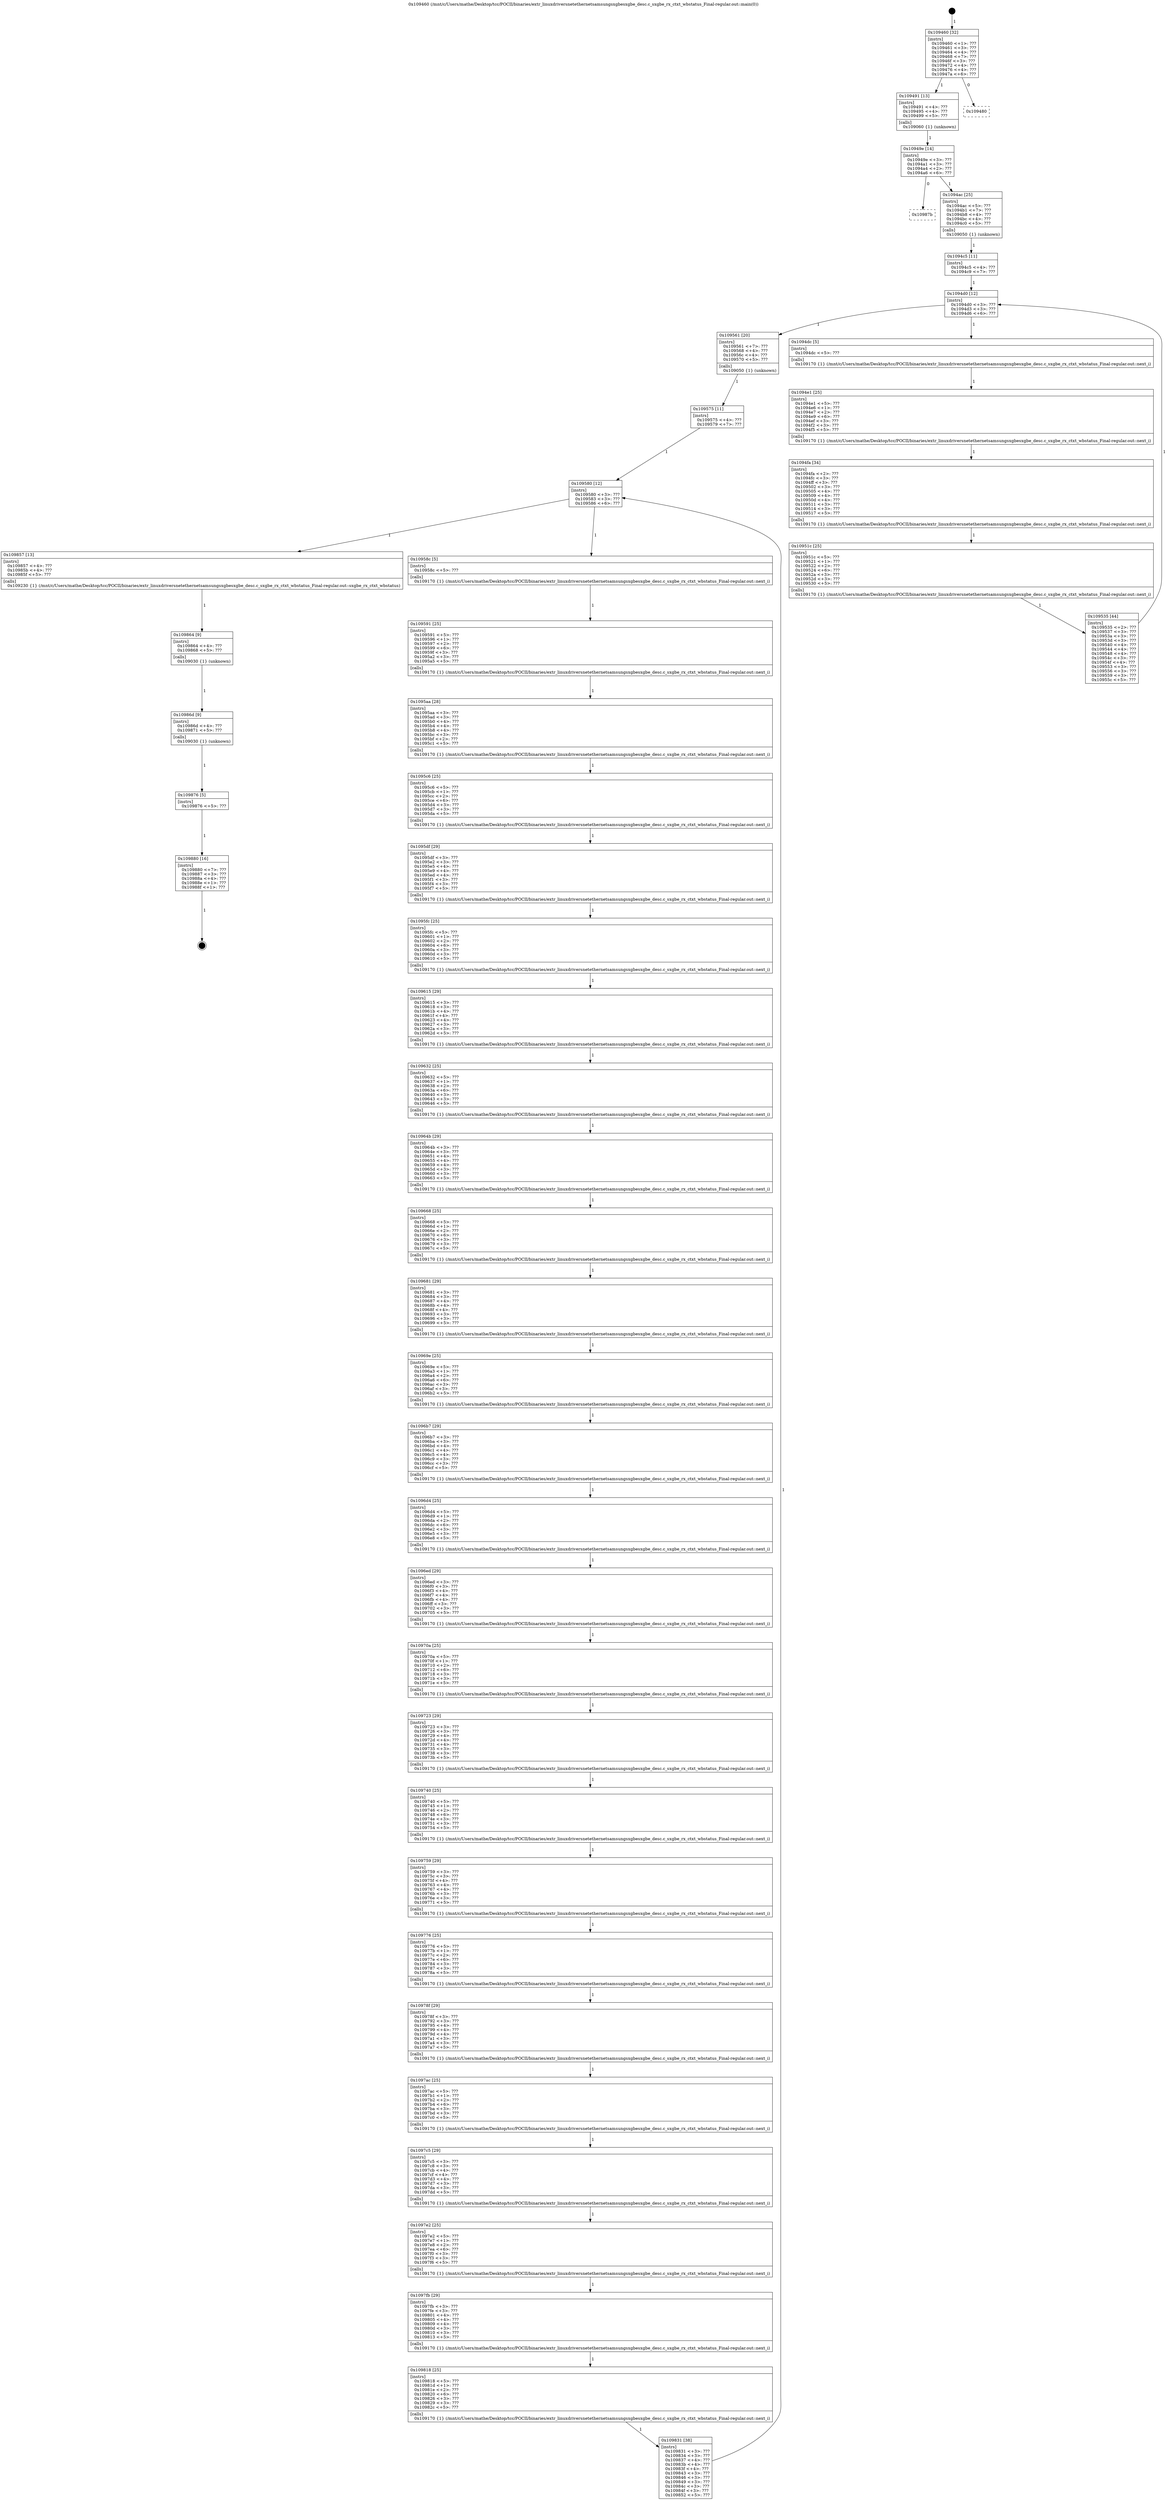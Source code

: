 digraph "0x109460" {
  label = "0x109460 (/mnt/c/Users/mathe/Desktop/tcc/POCII/binaries/extr_linuxdriversnetethernetsamsungsxgbesxgbe_desc.c_sxgbe_rx_ctxt_wbstatus_Final-regular.out::main(0))"
  labelloc = "t"
  node[shape=record]

  Entry [label="",width=0.3,height=0.3,shape=circle,fillcolor=black,style=filled]
  "0x109460" [label="{
     0x109460 [32]\l
     | [instrs]\l
     &nbsp;&nbsp;0x109460 \<+1\>: ???\l
     &nbsp;&nbsp;0x109461 \<+3\>: ???\l
     &nbsp;&nbsp;0x109464 \<+4\>: ???\l
     &nbsp;&nbsp;0x109468 \<+7\>: ???\l
     &nbsp;&nbsp;0x10946f \<+3\>: ???\l
     &nbsp;&nbsp;0x109472 \<+4\>: ???\l
     &nbsp;&nbsp;0x109476 \<+4\>: ???\l
     &nbsp;&nbsp;0x10947a \<+6\>: ???\l
  }"]
  "0x109491" [label="{
     0x109491 [13]\l
     | [instrs]\l
     &nbsp;&nbsp;0x109491 \<+4\>: ???\l
     &nbsp;&nbsp;0x109495 \<+4\>: ???\l
     &nbsp;&nbsp;0x109499 \<+5\>: ???\l
     | [calls]\l
     &nbsp;&nbsp;0x109060 \{1\} (unknown)\l
  }"]
  "0x109480" [label="{
     0x109480\l
  }", style=dashed]
  "0x10949e" [label="{
     0x10949e [14]\l
     | [instrs]\l
     &nbsp;&nbsp;0x10949e \<+3\>: ???\l
     &nbsp;&nbsp;0x1094a1 \<+3\>: ???\l
     &nbsp;&nbsp;0x1094a4 \<+2\>: ???\l
     &nbsp;&nbsp;0x1094a6 \<+6\>: ???\l
  }"]
  "0x10987b" [label="{
     0x10987b\l
  }", style=dashed]
  "0x1094ac" [label="{
     0x1094ac [25]\l
     | [instrs]\l
     &nbsp;&nbsp;0x1094ac \<+5\>: ???\l
     &nbsp;&nbsp;0x1094b1 \<+7\>: ???\l
     &nbsp;&nbsp;0x1094b8 \<+4\>: ???\l
     &nbsp;&nbsp;0x1094bc \<+4\>: ???\l
     &nbsp;&nbsp;0x1094c0 \<+5\>: ???\l
     | [calls]\l
     &nbsp;&nbsp;0x109050 \{1\} (unknown)\l
  }"]
  Exit [label="",width=0.3,height=0.3,shape=circle,fillcolor=black,style=filled,peripheries=2]
  "0x1094d0" [label="{
     0x1094d0 [12]\l
     | [instrs]\l
     &nbsp;&nbsp;0x1094d0 \<+3\>: ???\l
     &nbsp;&nbsp;0x1094d3 \<+3\>: ???\l
     &nbsp;&nbsp;0x1094d6 \<+6\>: ???\l
  }"]
  "0x109561" [label="{
     0x109561 [20]\l
     | [instrs]\l
     &nbsp;&nbsp;0x109561 \<+7\>: ???\l
     &nbsp;&nbsp;0x109568 \<+4\>: ???\l
     &nbsp;&nbsp;0x10956c \<+4\>: ???\l
     &nbsp;&nbsp;0x109570 \<+5\>: ???\l
     | [calls]\l
     &nbsp;&nbsp;0x109050 \{1\} (unknown)\l
  }"]
  "0x1094dc" [label="{
     0x1094dc [5]\l
     | [instrs]\l
     &nbsp;&nbsp;0x1094dc \<+5\>: ???\l
     | [calls]\l
     &nbsp;&nbsp;0x109170 \{1\} (/mnt/c/Users/mathe/Desktop/tcc/POCII/binaries/extr_linuxdriversnetethernetsamsungsxgbesxgbe_desc.c_sxgbe_rx_ctxt_wbstatus_Final-regular.out::next_i)\l
  }"]
  "0x1094e1" [label="{
     0x1094e1 [25]\l
     | [instrs]\l
     &nbsp;&nbsp;0x1094e1 \<+5\>: ???\l
     &nbsp;&nbsp;0x1094e6 \<+1\>: ???\l
     &nbsp;&nbsp;0x1094e7 \<+2\>: ???\l
     &nbsp;&nbsp;0x1094e9 \<+6\>: ???\l
     &nbsp;&nbsp;0x1094ef \<+3\>: ???\l
     &nbsp;&nbsp;0x1094f2 \<+3\>: ???\l
     &nbsp;&nbsp;0x1094f5 \<+5\>: ???\l
     | [calls]\l
     &nbsp;&nbsp;0x109170 \{1\} (/mnt/c/Users/mathe/Desktop/tcc/POCII/binaries/extr_linuxdriversnetethernetsamsungsxgbesxgbe_desc.c_sxgbe_rx_ctxt_wbstatus_Final-regular.out::next_i)\l
  }"]
  "0x1094fa" [label="{
     0x1094fa [34]\l
     | [instrs]\l
     &nbsp;&nbsp;0x1094fa \<+2\>: ???\l
     &nbsp;&nbsp;0x1094fc \<+3\>: ???\l
     &nbsp;&nbsp;0x1094ff \<+3\>: ???\l
     &nbsp;&nbsp;0x109502 \<+3\>: ???\l
     &nbsp;&nbsp;0x109505 \<+4\>: ???\l
     &nbsp;&nbsp;0x109509 \<+4\>: ???\l
     &nbsp;&nbsp;0x10950d \<+4\>: ???\l
     &nbsp;&nbsp;0x109511 \<+3\>: ???\l
     &nbsp;&nbsp;0x109514 \<+3\>: ???\l
     &nbsp;&nbsp;0x109517 \<+5\>: ???\l
     | [calls]\l
     &nbsp;&nbsp;0x109170 \{1\} (/mnt/c/Users/mathe/Desktop/tcc/POCII/binaries/extr_linuxdriversnetethernetsamsungsxgbesxgbe_desc.c_sxgbe_rx_ctxt_wbstatus_Final-regular.out::next_i)\l
  }"]
  "0x10951c" [label="{
     0x10951c [25]\l
     | [instrs]\l
     &nbsp;&nbsp;0x10951c \<+5\>: ???\l
     &nbsp;&nbsp;0x109521 \<+1\>: ???\l
     &nbsp;&nbsp;0x109522 \<+2\>: ???\l
     &nbsp;&nbsp;0x109524 \<+6\>: ???\l
     &nbsp;&nbsp;0x10952a \<+3\>: ???\l
     &nbsp;&nbsp;0x10952d \<+3\>: ???\l
     &nbsp;&nbsp;0x109530 \<+5\>: ???\l
     | [calls]\l
     &nbsp;&nbsp;0x109170 \{1\} (/mnt/c/Users/mathe/Desktop/tcc/POCII/binaries/extr_linuxdriversnetethernetsamsungsxgbesxgbe_desc.c_sxgbe_rx_ctxt_wbstatus_Final-regular.out::next_i)\l
  }"]
  "0x109535" [label="{
     0x109535 [44]\l
     | [instrs]\l
     &nbsp;&nbsp;0x109535 \<+2\>: ???\l
     &nbsp;&nbsp;0x109537 \<+3\>: ???\l
     &nbsp;&nbsp;0x10953a \<+3\>: ???\l
     &nbsp;&nbsp;0x10953d \<+3\>: ???\l
     &nbsp;&nbsp;0x109540 \<+4\>: ???\l
     &nbsp;&nbsp;0x109544 \<+4\>: ???\l
     &nbsp;&nbsp;0x109548 \<+4\>: ???\l
     &nbsp;&nbsp;0x10954c \<+3\>: ???\l
     &nbsp;&nbsp;0x10954f \<+4\>: ???\l
     &nbsp;&nbsp;0x109553 \<+3\>: ???\l
     &nbsp;&nbsp;0x109556 \<+3\>: ???\l
     &nbsp;&nbsp;0x109559 \<+3\>: ???\l
     &nbsp;&nbsp;0x10955c \<+5\>: ???\l
  }"]
  "0x1094c5" [label="{
     0x1094c5 [11]\l
     | [instrs]\l
     &nbsp;&nbsp;0x1094c5 \<+4\>: ???\l
     &nbsp;&nbsp;0x1094c9 \<+7\>: ???\l
  }"]
  "0x109580" [label="{
     0x109580 [12]\l
     | [instrs]\l
     &nbsp;&nbsp;0x109580 \<+3\>: ???\l
     &nbsp;&nbsp;0x109583 \<+3\>: ???\l
     &nbsp;&nbsp;0x109586 \<+6\>: ???\l
  }"]
  "0x109857" [label="{
     0x109857 [13]\l
     | [instrs]\l
     &nbsp;&nbsp;0x109857 \<+4\>: ???\l
     &nbsp;&nbsp;0x10985b \<+4\>: ???\l
     &nbsp;&nbsp;0x10985f \<+5\>: ???\l
     | [calls]\l
     &nbsp;&nbsp;0x109230 \{1\} (/mnt/c/Users/mathe/Desktop/tcc/POCII/binaries/extr_linuxdriversnetethernetsamsungsxgbesxgbe_desc.c_sxgbe_rx_ctxt_wbstatus_Final-regular.out::sxgbe_rx_ctxt_wbstatus)\l
  }"]
  "0x10958c" [label="{
     0x10958c [5]\l
     | [instrs]\l
     &nbsp;&nbsp;0x10958c \<+5\>: ???\l
     | [calls]\l
     &nbsp;&nbsp;0x109170 \{1\} (/mnt/c/Users/mathe/Desktop/tcc/POCII/binaries/extr_linuxdriversnetethernetsamsungsxgbesxgbe_desc.c_sxgbe_rx_ctxt_wbstatus_Final-regular.out::next_i)\l
  }"]
  "0x109591" [label="{
     0x109591 [25]\l
     | [instrs]\l
     &nbsp;&nbsp;0x109591 \<+5\>: ???\l
     &nbsp;&nbsp;0x109596 \<+1\>: ???\l
     &nbsp;&nbsp;0x109597 \<+2\>: ???\l
     &nbsp;&nbsp;0x109599 \<+6\>: ???\l
     &nbsp;&nbsp;0x10959f \<+3\>: ???\l
     &nbsp;&nbsp;0x1095a2 \<+3\>: ???\l
     &nbsp;&nbsp;0x1095a5 \<+5\>: ???\l
     | [calls]\l
     &nbsp;&nbsp;0x109170 \{1\} (/mnt/c/Users/mathe/Desktop/tcc/POCII/binaries/extr_linuxdriversnetethernetsamsungsxgbesxgbe_desc.c_sxgbe_rx_ctxt_wbstatus_Final-regular.out::next_i)\l
  }"]
  "0x1095aa" [label="{
     0x1095aa [28]\l
     | [instrs]\l
     &nbsp;&nbsp;0x1095aa \<+3\>: ???\l
     &nbsp;&nbsp;0x1095ad \<+3\>: ???\l
     &nbsp;&nbsp;0x1095b0 \<+4\>: ???\l
     &nbsp;&nbsp;0x1095b4 \<+4\>: ???\l
     &nbsp;&nbsp;0x1095b8 \<+4\>: ???\l
     &nbsp;&nbsp;0x1095bc \<+3\>: ???\l
     &nbsp;&nbsp;0x1095bf \<+2\>: ???\l
     &nbsp;&nbsp;0x1095c1 \<+5\>: ???\l
     | [calls]\l
     &nbsp;&nbsp;0x109170 \{1\} (/mnt/c/Users/mathe/Desktop/tcc/POCII/binaries/extr_linuxdriversnetethernetsamsungsxgbesxgbe_desc.c_sxgbe_rx_ctxt_wbstatus_Final-regular.out::next_i)\l
  }"]
  "0x1095c6" [label="{
     0x1095c6 [25]\l
     | [instrs]\l
     &nbsp;&nbsp;0x1095c6 \<+5\>: ???\l
     &nbsp;&nbsp;0x1095cb \<+1\>: ???\l
     &nbsp;&nbsp;0x1095cc \<+2\>: ???\l
     &nbsp;&nbsp;0x1095ce \<+6\>: ???\l
     &nbsp;&nbsp;0x1095d4 \<+3\>: ???\l
     &nbsp;&nbsp;0x1095d7 \<+3\>: ???\l
     &nbsp;&nbsp;0x1095da \<+5\>: ???\l
     | [calls]\l
     &nbsp;&nbsp;0x109170 \{1\} (/mnt/c/Users/mathe/Desktop/tcc/POCII/binaries/extr_linuxdriversnetethernetsamsungsxgbesxgbe_desc.c_sxgbe_rx_ctxt_wbstatus_Final-regular.out::next_i)\l
  }"]
  "0x1095df" [label="{
     0x1095df [29]\l
     | [instrs]\l
     &nbsp;&nbsp;0x1095df \<+3\>: ???\l
     &nbsp;&nbsp;0x1095e2 \<+3\>: ???\l
     &nbsp;&nbsp;0x1095e5 \<+4\>: ???\l
     &nbsp;&nbsp;0x1095e9 \<+4\>: ???\l
     &nbsp;&nbsp;0x1095ed \<+4\>: ???\l
     &nbsp;&nbsp;0x1095f1 \<+3\>: ???\l
     &nbsp;&nbsp;0x1095f4 \<+3\>: ???\l
     &nbsp;&nbsp;0x1095f7 \<+5\>: ???\l
     | [calls]\l
     &nbsp;&nbsp;0x109170 \{1\} (/mnt/c/Users/mathe/Desktop/tcc/POCII/binaries/extr_linuxdriversnetethernetsamsungsxgbesxgbe_desc.c_sxgbe_rx_ctxt_wbstatus_Final-regular.out::next_i)\l
  }"]
  "0x1095fc" [label="{
     0x1095fc [25]\l
     | [instrs]\l
     &nbsp;&nbsp;0x1095fc \<+5\>: ???\l
     &nbsp;&nbsp;0x109601 \<+1\>: ???\l
     &nbsp;&nbsp;0x109602 \<+2\>: ???\l
     &nbsp;&nbsp;0x109604 \<+6\>: ???\l
     &nbsp;&nbsp;0x10960a \<+3\>: ???\l
     &nbsp;&nbsp;0x10960d \<+3\>: ???\l
     &nbsp;&nbsp;0x109610 \<+5\>: ???\l
     | [calls]\l
     &nbsp;&nbsp;0x109170 \{1\} (/mnt/c/Users/mathe/Desktop/tcc/POCII/binaries/extr_linuxdriversnetethernetsamsungsxgbesxgbe_desc.c_sxgbe_rx_ctxt_wbstatus_Final-regular.out::next_i)\l
  }"]
  "0x109615" [label="{
     0x109615 [29]\l
     | [instrs]\l
     &nbsp;&nbsp;0x109615 \<+3\>: ???\l
     &nbsp;&nbsp;0x109618 \<+3\>: ???\l
     &nbsp;&nbsp;0x10961b \<+4\>: ???\l
     &nbsp;&nbsp;0x10961f \<+4\>: ???\l
     &nbsp;&nbsp;0x109623 \<+4\>: ???\l
     &nbsp;&nbsp;0x109627 \<+3\>: ???\l
     &nbsp;&nbsp;0x10962a \<+3\>: ???\l
     &nbsp;&nbsp;0x10962d \<+5\>: ???\l
     | [calls]\l
     &nbsp;&nbsp;0x109170 \{1\} (/mnt/c/Users/mathe/Desktop/tcc/POCII/binaries/extr_linuxdriversnetethernetsamsungsxgbesxgbe_desc.c_sxgbe_rx_ctxt_wbstatus_Final-regular.out::next_i)\l
  }"]
  "0x109632" [label="{
     0x109632 [25]\l
     | [instrs]\l
     &nbsp;&nbsp;0x109632 \<+5\>: ???\l
     &nbsp;&nbsp;0x109637 \<+1\>: ???\l
     &nbsp;&nbsp;0x109638 \<+2\>: ???\l
     &nbsp;&nbsp;0x10963a \<+6\>: ???\l
     &nbsp;&nbsp;0x109640 \<+3\>: ???\l
     &nbsp;&nbsp;0x109643 \<+3\>: ???\l
     &nbsp;&nbsp;0x109646 \<+5\>: ???\l
     | [calls]\l
     &nbsp;&nbsp;0x109170 \{1\} (/mnt/c/Users/mathe/Desktop/tcc/POCII/binaries/extr_linuxdriversnetethernetsamsungsxgbesxgbe_desc.c_sxgbe_rx_ctxt_wbstatus_Final-regular.out::next_i)\l
  }"]
  "0x10964b" [label="{
     0x10964b [29]\l
     | [instrs]\l
     &nbsp;&nbsp;0x10964b \<+3\>: ???\l
     &nbsp;&nbsp;0x10964e \<+3\>: ???\l
     &nbsp;&nbsp;0x109651 \<+4\>: ???\l
     &nbsp;&nbsp;0x109655 \<+4\>: ???\l
     &nbsp;&nbsp;0x109659 \<+4\>: ???\l
     &nbsp;&nbsp;0x10965d \<+3\>: ???\l
     &nbsp;&nbsp;0x109660 \<+3\>: ???\l
     &nbsp;&nbsp;0x109663 \<+5\>: ???\l
     | [calls]\l
     &nbsp;&nbsp;0x109170 \{1\} (/mnt/c/Users/mathe/Desktop/tcc/POCII/binaries/extr_linuxdriversnetethernetsamsungsxgbesxgbe_desc.c_sxgbe_rx_ctxt_wbstatus_Final-regular.out::next_i)\l
  }"]
  "0x109668" [label="{
     0x109668 [25]\l
     | [instrs]\l
     &nbsp;&nbsp;0x109668 \<+5\>: ???\l
     &nbsp;&nbsp;0x10966d \<+1\>: ???\l
     &nbsp;&nbsp;0x10966e \<+2\>: ???\l
     &nbsp;&nbsp;0x109670 \<+6\>: ???\l
     &nbsp;&nbsp;0x109676 \<+3\>: ???\l
     &nbsp;&nbsp;0x109679 \<+3\>: ???\l
     &nbsp;&nbsp;0x10967c \<+5\>: ???\l
     | [calls]\l
     &nbsp;&nbsp;0x109170 \{1\} (/mnt/c/Users/mathe/Desktop/tcc/POCII/binaries/extr_linuxdriversnetethernetsamsungsxgbesxgbe_desc.c_sxgbe_rx_ctxt_wbstatus_Final-regular.out::next_i)\l
  }"]
  "0x109681" [label="{
     0x109681 [29]\l
     | [instrs]\l
     &nbsp;&nbsp;0x109681 \<+3\>: ???\l
     &nbsp;&nbsp;0x109684 \<+3\>: ???\l
     &nbsp;&nbsp;0x109687 \<+4\>: ???\l
     &nbsp;&nbsp;0x10968b \<+4\>: ???\l
     &nbsp;&nbsp;0x10968f \<+4\>: ???\l
     &nbsp;&nbsp;0x109693 \<+3\>: ???\l
     &nbsp;&nbsp;0x109696 \<+3\>: ???\l
     &nbsp;&nbsp;0x109699 \<+5\>: ???\l
     | [calls]\l
     &nbsp;&nbsp;0x109170 \{1\} (/mnt/c/Users/mathe/Desktop/tcc/POCII/binaries/extr_linuxdriversnetethernetsamsungsxgbesxgbe_desc.c_sxgbe_rx_ctxt_wbstatus_Final-regular.out::next_i)\l
  }"]
  "0x10969e" [label="{
     0x10969e [25]\l
     | [instrs]\l
     &nbsp;&nbsp;0x10969e \<+5\>: ???\l
     &nbsp;&nbsp;0x1096a3 \<+1\>: ???\l
     &nbsp;&nbsp;0x1096a4 \<+2\>: ???\l
     &nbsp;&nbsp;0x1096a6 \<+6\>: ???\l
     &nbsp;&nbsp;0x1096ac \<+3\>: ???\l
     &nbsp;&nbsp;0x1096af \<+3\>: ???\l
     &nbsp;&nbsp;0x1096b2 \<+5\>: ???\l
     | [calls]\l
     &nbsp;&nbsp;0x109170 \{1\} (/mnt/c/Users/mathe/Desktop/tcc/POCII/binaries/extr_linuxdriversnetethernetsamsungsxgbesxgbe_desc.c_sxgbe_rx_ctxt_wbstatus_Final-regular.out::next_i)\l
  }"]
  "0x1096b7" [label="{
     0x1096b7 [29]\l
     | [instrs]\l
     &nbsp;&nbsp;0x1096b7 \<+3\>: ???\l
     &nbsp;&nbsp;0x1096ba \<+3\>: ???\l
     &nbsp;&nbsp;0x1096bd \<+4\>: ???\l
     &nbsp;&nbsp;0x1096c1 \<+4\>: ???\l
     &nbsp;&nbsp;0x1096c5 \<+4\>: ???\l
     &nbsp;&nbsp;0x1096c9 \<+3\>: ???\l
     &nbsp;&nbsp;0x1096cc \<+3\>: ???\l
     &nbsp;&nbsp;0x1096cf \<+5\>: ???\l
     | [calls]\l
     &nbsp;&nbsp;0x109170 \{1\} (/mnt/c/Users/mathe/Desktop/tcc/POCII/binaries/extr_linuxdriversnetethernetsamsungsxgbesxgbe_desc.c_sxgbe_rx_ctxt_wbstatus_Final-regular.out::next_i)\l
  }"]
  "0x1096d4" [label="{
     0x1096d4 [25]\l
     | [instrs]\l
     &nbsp;&nbsp;0x1096d4 \<+5\>: ???\l
     &nbsp;&nbsp;0x1096d9 \<+1\>: ???\l
     &nbsp;&nbsp;0x1096da \<+2\>: ???\l
     &nbsp;&nbsp;0x1096dc \<+6\>: ???\l
     &nbsp;&nbsp;0x1096e2 \<+3\>: ???\l
     &nbsp;&nbsp;0x1096e5 \<+3\>: ???\l
     &nbsp;&nbsp;0x1096e8 \<+5\>: ???\l
     | [calls]\l
     &nbsp;&nbsp;0x109170 \{1\} (/mnt/c/Users/mathe/Desktop/tcc/POCII/binaries/extr_linuxdriversnetethernetsamsungsxgbesxgbe_desc.c_sxgbe_rx_ctxt_wbstatus_Final-regular.out::next_i)\l
  }"]
  "0x1096ed" [label="{
     0x1096ed [29]\l
     | [instrs]\l
     &nbsp;&nbsp;0x1096ed \<+3\>: ???\l
     &nbsp;&nbsp;0x1096f0 \<+3\>: ???\l
     &nbsp;&nbsp;0x1096f3 \<+4\>: ???\l
     &nbsp;&nbsp;0x1096f7 \<+4\>: ???\l
     &nbsp;&nbsp;0x1096fb \<+4\>: ???\l
     &nbsp;&nbsp;0x1096ff \<+3\>: ???\l
     &nbsp;&nbsp;0x109702 \<+3\>: ???\l
     &nbsp;&nbsp;0x109705 \<+5\>: ???\l
     | [calls]\l
     &nbsp;&nbsp;0x109170 \{1\} (/mnt/c/Users/mathe/Desktop/tcc/POCII/binaries/extr_linuxdriversnetethernetsamsungsxgbesxgbe_desc.c_sxgbe_rx_ctxt_wbstatus_Final-regular.out::next_i)\l
  }"]
  "0x10970a" [label="{
     0x10970a [25]\l
     | [instrs]\l
     &nbsp;&nbsp;0x10970a \<+5\>: ???\l
     &nbsp;&nbsp;0x10970f \<+1\>: ???\l
     &nbsp;&nbsp;0x109710 \<+2\>: ???\l
     &nbsp;&nbsp;0x109712 \<+6\>: ???\l
     &nbsp;&nbsp;0x109718 \<+3\>: ???\l
     &nbsp;&nbsp;0x10971b \<+3\>: ???\l
     &nbsp;&nbsp;0x10971e \<+5\>: ???\l
     | [calls]\l
     &nbsp;&nbsp;0x109170 \{1\} (/mnt/c/Users/mathe/Desktop/tcc/POCII/binaries/extr_linuxdriversnetethernetsamsungsxgbesxgbe_desc.c_sxgbe_rx_ctxt_wbstatus_Final-regular.out::next_i)\l
  }"]
  "0x109723" [label="{
     0x109723 [29]\l
     | [instrs]\l
     &nbsp;&nbsp;0x109723 \<+3\>: ???\l
     &nbsp;&nbsp;0x109726 \<+3\>: ???\l
     &nbsp;&nbsp;0x109729 \<+4\>: ???\l
     &nbsp;&nbsp;0x10972d \<+4\>: ???\l
     &nbsp;&nbsp;0x109731 \<+4\>: ???\l
     &nbsp;&nbsp;0x109735 \<+3\>: ???\l
     &nbsp;&nbsp;0x109738 \<+3\>: ???\l
     &nbsp;&nbsp;0x10973b \<+5\>: ???\l
     | [calls]\l
     &nbsp;&nbsp;0x109170 \{1\} (/mnt/c/Users/mathe/Desktop/tcc/POCII/binaries/extr_linuxdriversnetethernetsamsungsxgbesxgbe_desc.c_sxgbe_rx_ctxt_wbstatus_Final-regular.out::next_i)\l
  }"]
  "0x109740" [label="{
     0x109740 [25]\l
     | [instrs]\l
     &nbsp;&nbsp;0x109740 \<+5\>: ???\l
     &nbsp;&nbsp;0x109745 \<+1\>: ???\l
     &nbsp;&nbsp;0x109746 \<+2\>: ???\l
     &nbsp;&nbsp;0x109748 \<+6\>: ???\l
     &nbsp;&nbsp;0x10974e \<+3\>: ???\l
     &nbsp;&nbsp;0x109751 \<+3\>: ???\l
     &nbsp;&nbsp;0x109754 \<+5\>: ???\l
     | [calls]\l
     &nbsp;&nbsp;0x109170 \{1\} (/mnt/c/Users/mathe/Desktop/tcc/POCII/binaries/extr_linuxdriversnetethernetsamsungsxgbesxgbe_desc.c_sxgbe_rx_ctxt_wbstatus_Final-regular.out::next_i)\l
  }"]
  "0x109759" [label="{
     0x109759 [29]\l
     | [instrs]\l
     &nbsp;&nbsp;0x109759 \<+3\>: ???\l
     &nbsp;&nbsp;0x10975c \<+3\>: ???\l
     &nbsp;&nbsp;0x10975f \<+4\>: ???\l
     &nbsp;&nbsp;0x109763 \<+4\>: ???\l
     &nbsp;&nbsp;0x109767 \<+4\>: ???\l
     &nbsp;&nbsp;0x10976b \<+3\>: ???\l
     &nbsp;&nbsp;0x10976e \<+3\>: ???\l
     &nbsp;&nbsp;0x109771 \<+5\>: ???\l
     | [calls]\l
     &nbsp;&nbsp;0x109170 \{1\} (/mnt/c/Users/mathe/Desktop/tcc/POCII/binaries/extr_linuxdriversnetethernetsamsungsxgbesxgbe_desc.c_sxgbe_rx_ctxt_wbstatus_Final-regular.out::next_i)\l
  }"]
  "0x109776" [label="{
     0x109776 [25]\l
     | [instrs]\l
     &nbsp;&nbsp;0x109776 \<+5\>: ???\l
     &nbsp;&nbsp;0x10977b \<+1\>: ???\l
     &nbsp;&nbsp;0x10977c \<+2\>: ???\l
     &nbsp;&nbsp;0x10977e \<+6\>: ???\l
     &nbsp;&nbsp;0x109784 \<+3\>: ???\l
     &nbsp;&nbsp;0x109787 \<+3\>: ???\l
     &nbsp;&nbsp;0x10978a \<+5\>: ???\l
     | [calls]\l
     &nbsp;&nbsp;0x109170 \{1\} (/mnt/c/Users/mathe/Desktop/tcc/POCII/binaries/extr_linuxdriversnetethernetsamsungsxgbesxgbe_desc.c_sxgbe_rx_ctxt_wbstatus_Final-regular.out::next_i)\l
  }"]
  "0x10978f" [label="{
     0x10978f [29]\l
     | [instrs]\l
     &nbsp;&nbsp;0x10978f \<+3\>: ???\l
     &nbsp;&nbsp;0x109792 \<+3\>: ???\l
     &nbsp;&nbsp;0x109795 \<+4\>: ???\l
     &nbsp;&nbsp;0x109799 \<+4\>: ???\l
     &nbsp;&nbsp;0x10979d \<+4\>: ???\l
     &nbsp;&nbsp;0x1097a1 \<+3\>: ???\l
     &nbsp;&nbsp;0x1097a4 \<+3\>: ???\l
     &nbsp;&nbsp;0x1097a7 \<+5\>: ???\l
     | [calls]\l
     &nbsp;&nbsp;0x109170 \{1\} (/mnt/c/Users/mathe/Desktop/tcc/POCII/binaries/extr_linuxdriversnetethernetsamsungsxgbesxgbe_desc.c_sxgbe_rx_ctxt_wbstatus_Final-regular.out::next_i)\l
  }"]
  "0x1097ac" [label="{
     0x1097ac [25]\l
     | [instrs]\l
     &nbsp;&nbsp;0x1097ac \<+5\>: ???\l
     &nbsp;&nbsp;0x1097b1 \<+1\>: ???\l
     &nbsp;&nbsp;0x1097b2 \<+2\>: ???\l
     &nbsp;&nbsp;0x1097b4 \<+6\>: ???\l
     &nbsp;&nbsp;0x1097ba \<+3\>: ???\l
     &nbsp;&nbsp;0x1097bd \<+3\>: ???\l
     &nbsp;&nbsp;0x1097c0 \<+5\>: ???\l
     | [calls]\l
     &nbsp;&nbsp;0x109170 \{1\} (/mnt/c/Users/mathe/Desktop/tcc/POCII/binaries/extr_linuxdriversnetethernetsamsungsxgbesxgbe_desc.c_sxgbe_rx_ctxt_wbstatus_Final-regular.out::next_i)\l
  }"]
  "0x1097c5" [label="{
     0x1097c5 [29]\l
     | [instrs]\l
     &nbsp;&nbsp;0x1097c5 \<+3\>: ???\l
     &nbsp;&nbsp;0x1097c8 \<+3\>: ???\l
     &nbsp;&nbsp;0x1097cb \<+4\>: ???\l
     &nbsp;&nbsp;0x1097cf \<+4\>: ???\l
     &nbsp;&nbsp;0x1097d3 \<+4\>: ???\l
     &nbsp;&nbsp;0x1097d7 \<+3\>: ???\l
     &nbsp;&nbsp;0x1097da \<+3\>: ???\l
     &nbsp;&nbsp;0x1097dd \<+5\>: ???\l
     | [calls]\l
     &nbsp;&nbsp;0x109170 \{1\} (/mnt/c/Users/mathe/Desktop/tcc/POCII/binaries/extr_linuxdriversnetethernetsamsungsxgbesxgbe_desc.c_sxgbe_rx_ctxt_wbstatus_Final-regular.out::next_i)\l
  }"]
  "0x1097e2" [label="{
     0x1097e2 [25]\l
     | [instrs]\l
     &nbsp;&nbsp;0x1097e2 \<+5\>: ???\l
     &nbsp;&nbsp;0x1097e7 \<+1\>: ???\l
     &nbsp;&nbsp;0x1097e8 \<+2\>: ???\l
     &nbsp;&nbsp;0x1097ea \<+6\>: ???\l
     &nbsp;&nbsp;0x1097f0 \<+3\>: ???\l
     &nbsp;&nbsp;0x1097f3 \<+3\>: ???\l
     &nbsp;&nbsp;0x1097f6 \<+5\>: ???\l
     | [calls]\l
     &nbsp;&nbsp;0x109170 \{1\} (/mnt/c/Users/mathe/Desktop/tcc/POCII/binaries/extr_linuxdriversnetethernetsamsungsxgbesxgbe_desc.c_sxgbe_rx_ctxt_wbstatus_Final-regular.out::next_i)\l
  }"]
  "0x1097fb" [label="{
     0x1097fb [29]\l
     | [instrs]\l
     &nbsp;&nbsp;0x1097fb \<+3\>: ???\l
     &nbsp;&nbsp;0x1097fe \<+3\>: ???\l
     &nbsp;&nbsp;0x109801 \<+4\>: ???\l
     &nbsp;&nbsp;0x109805 \<+4\>: ???\l
     &nbsp;&nbsp;0x109809 \<+4\>: ???\l
     &nbsp;&nbsp;0x10980d \<+3\>: ???\l
     &nbsp;&nbsp;0x109810 \<+3\>: ???\l
     &nbsp;&nbsp;0x109813 \<+5\>: ???\l
     | [calls]\l
     &nbsp;&nbsp;0x109170 \{1\} (/mnt/c/Users/mathe/Desktop/tcc/POCII/binaries/extr_linuxdriversnetethernetsamsungsxgbesxgbe_desc.c_sxgbe_rx_ctxt_wbstatus_Final-regular.out::next_i)\l
  }"]
  "0x109818" [label="{
     0x109818 [25]\l
     | [instrs]\l
     &nbsp;&nbsp;0x109818 \<+5\>: ???\l
     &nbsp;&nbsp;0x10981d \<+1\>: ???\l
     &nbsp;&nbsp;0x10981e \<+2\>: ???\l
     &nbsp;&nbsp;0x109820 \<+6\>: ???\l
     &nbsp;&nbsp;0x109826 \<+3\>: ???\l
     &nbsp;&nbsp;0x109829 \<+3\>: ???\l
     &nbsp;&nbsp;0x10982c \<+5\>: ???\l
     | [calls]\l
     &nbsp;&nbsp;0x109170 \{1\} (/mnt/c/Users/mathe/Desktop/tcc/POCII/binaries/extr_linuxdriversnetethernetsamsungsxgbesxgbe_desc.c_sxgbe_rx_ctxt_wbstatus_Final-regular.out::next_i)\l
  }"]
  "0x109831" [label="{
     0x109831 [38]\l
     | [instrs]\l
     &nbsp;&nbsp;0x109831 \<+3\>: ???\l
     &nbsp;&nbsp;0x109834 \<+3\>: ???\l
     &nbsp;&nbsp;0x109837 \<+4\>: ???\l
     &nbsp;&nbsp;0x10983b \<+4\>: ???\l
     &nbsp;&nbsp;0x10983f \<+4\>: ???\l
     &nbsp;&nbsp;0x109843 \<+3\>: ???\l
     &nbsp;&nbsp;0x109846 \<+3\>: ???\l
     &nbsp;&nbsp;0x109849 \<+3\>: ???\l
     &nbsp;&nbsp;0x10984c \<+3\>: ???\l
     &nbsp;&nbsp;0x10984f \<+3\>: ???\l
     &nbsp;&nbsp;0x109852 \<+5\>: ???\l
  }"]
  "0x109575" [label="{
     0x109575 [11]\l
     | [instrs]\l
     &nbsp;&nbsp;0x109575 \<+4\>: ???\l
     &nbsp;&nbsp;0x109579 \<+7\>: ???\l
  }"]
  "0x109864" [label="{
     0x109864 [9]\l
     | [instrs]\l
     &nbsp;&nbsp;0x109864 \<+4\>: ???\l
     &nbsp;&nbsp;0x109868 \<+5\>: ???\l
     | [calls]\l
     &nbsp;&nbsp;0x109030 \{1\} (unknown)\l
  }"]
  "0x10986d" [label="{
     0x10986d [9]\l
     | [instrs]\l
     &nbsp;&nbsp;0x10986d \<+4\>: ???\l
     &nbsp;&nbsp;0x109871 \<+5\>: ???\l
     | [calls]\l
     &nbsp;&nbsp;0x109030 \{1\} (unknown)\l
  }"]
  "0x109876" [label="{
     0x109876 [5]\l
     | [instrs]\l
     &nbsp;&nbsp;0x109876 \<+5\>: ???\l
  }"]
  "0x109880" [label="{
     0x109880 [16]\l
     | [instrs]\l
     &nbsp;&nbsp;0x109880 \<+7\>: ???\l
     &nbsp;&nbsp;0x109887 \<+3\>: ???\l
     &nbsp;&nbsp;0x10988a \<+4\>: ???\l
     &nbsp;&nbsp;0x10988e \<+1\>: ???\l
     &nbsp;&nbsp;0x10988f \<+1\>: ???\l
  }"]
  Entry -> "0x109460" [label=" 1"]
  "0x109460" -> "0x109491" [label=" 1"]
  "0x109460" -> "0x109480" [label=" 0"]
  "0x109491" -> "0x10949e" [label=" 1"]
  "0x10949e" -> "0x10987b" [label=" 0"]
  "0x10949e" -> "0x1094ac" [label=" 1"]
  "0x109880" -> Exit [label=" 1"]
  "0x1094ac" -> "0x1094c5" [label=" 1"]
  "0x1094d0" -> "0x109561" [label=" 1"]
  "0x1094d0" -> "0x1094dc" [label=" 1"]
  "0x1094dc" -> "0x1094e1" [label=" 1"]
  "0x1094e1" -> "0x1094fa" [label=" 1"]
  "0x1094fa" -> "0x10951c" [label=" 1"]
  "0x10951c" -> "0x109535" [label=" 1"]
  "0x1094c5" -> "0x1094d0" [label=" 1"]
  "0x109535" -> "0x1094d0" [label=" 1"]
  "0x109561" -> "0x109575" [label=" 1"]
  "0x109580" -> "0x109857" [label=" 1"]
  "0x109580" -> "0x10958c" [label=" 1"]
  "0x10958c" -> "0x109591" [label=" 1"]
  "0x109591" -> "0x1095aa" [label=" 1"]
  "0x1095aa" -> "0x1095c6" [label=" 1"]
  "0x1095c6" -> "0x1095df" [label=" 1"]
  "0x1095df" -> "0x1095fc" [label=" 1"]
  "0x1095fc" -> "0x109615" [label=" 1"]
  "0x109615" -> "0x109632" [label=" 1"]
  "0x109632" -> "0x10964b" [label=" 1"]
  "0x10964b" -> "0x109668" [label=" 1"]
  "0x109668" -> "0x109681" [label=" 1"]
  "0x109681" -> "0x10969e" [label=" 1"]
  "0x10969e" -> "0x1096b7" [label=" 1"]
  "0x1096b7" -> "0x1096d4" [label=" 1"]
  "0x1096d4" -> "0x1096ed" [label=" 1"]
  "0x1096ed" -> "0x10970a" [label=" 1"]
  "0x10970a" -> "0x109723" [label=" 1"]
  "0x109723" -> "0x109740" [label=" 1"]
  "0x109740" -> "0x109759" [label=" 1"]
  "0x109759" -> "0x109776" [label=" 1"]
  "0x109776" -> "0x10978f" [label=" 1"]
  "0x10978f" -> "0x1097ac" [label=" 1"]
  "0x1097ac" -> "0x1097c5" [label=" 1"]
  "0x1097c5" -> "0x1097e2" [label=" 1"]
  "0x1097e2" -> "0x1097fb" [label=" 1"]
  "0x1097fb" -> "0x109818" [label=" 1"]
  "0x109818" -> "0x109831" [label=" 1"]
  "0x109575" -> "0x109580" [label=" 1"]
  "0x109831" -> "0x109580" [label=" 1"]
  "0x109857" -> "0x109864" [label=" 1"]
  "0x109864" -> "0x10986d" [label=" 1"]
  "0x10986d" -> "0x109876" [label=" 1"]
  "0x109876" -> "0x109880" [label=" 1"]
}

